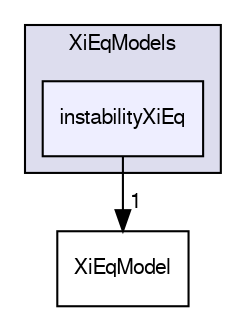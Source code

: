 digraph "applications/solvers/combustion/PDRFoam/XiModels/XiEqModels/instabilityXiEq" {
  bgcolor=transparent;
  compound=true
  node [ fontsize="10", fontname="FreeSans"];
  edge [ labelfontsize="10", labelfontname="FreeSans"];
  subgraph clusterdir_86c6030308677972953fc7979d3a85bb {
    graph [ bgcolor="#ddddee", pencolor="black", label="XiEqModels" fontname="FreeSans", fontsize="10", URL="dir_86c6030308677972953fc7979d3a85bb.html"]
  dir_bca8f5075957c97bc30ada67e0844991 [shape=box, label="instabilityXiEq", style="filled", fillcolor="#eeeeff", pencolor="black", URL="dir_bca8f5075957c97bc30ada67e0844991.html"];
  }
  dir_a02a87a06df1180e1e734c7954ddb4f4 [shape=box label="XiEqModel" URL="dir_a02a87a06df1180e1e734c7954ddb4f4.html"];
  dir_bca8f5075957c97bc30ada67e0844991->dir_a02a87a06df1180e1e734c7954ddb4f4 [headlabel="1", labeldistance=1.5 headhref="dir_000086_000089.html"];
}
